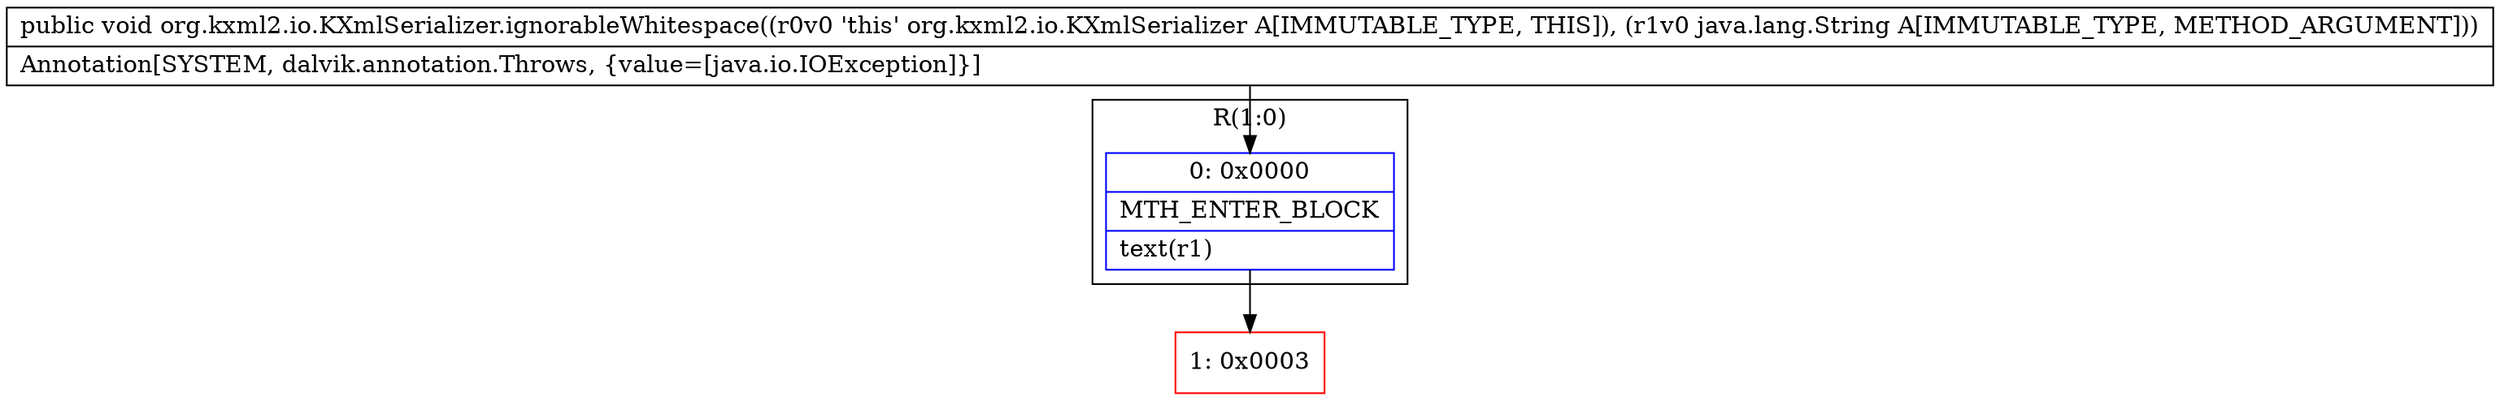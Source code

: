 digraph "CFG fororg.kxml2.io.KXmlSerializer.ignorableWhitespace(Ljava\/lang\/String;)V" {
subgraph cluster_Region_1393627341 {
label = "R(1:0)";
node [shape=record,color=blue];
Node_0 [shape=record,label="{0\:\ 0x0000|MTH_ENTER_BLOCK\l|text(r1)\l}"];
}
Node_1 [shape=record,color=red,label="{1\:\ 0x0003}"];
MethodNode[shape=record,label="{public void org.kxml2.io.KXmlSerializer.ignorableWhitespace((r0v0 'this' org.kxml2.io.KXmlSerializer A[IMMUTABLE_TYPE, THIS]), (r1v0 java.lang.String A[IMMUTABLE_TYPE, METHOD_ARGUMENT]))  | Annotation[SYSTEM, dalvik.annotation.Throws, \{value=[java.io.IOException]\}]\l}"];
MethodNode -> Node_0;
Node_0 -> Node_1;
}

